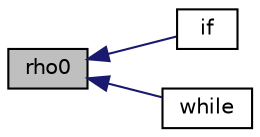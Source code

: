digraph "rho0"
{
  bgcolor="transparent";
  edge [fontname="Helvetica",fontsize="10",labelfontname="Helvetica",labelfontsize="10"];
  node [fontname="Helvetica",fontsize="10",shape=record];
  rankdir="LR";
  Node10 [label="rho0",height=0.2,width=0.4,color="black", fillcolor="grey75", style="filled", fontcolor="black"];
  Node10 -> Node11 [dir="back",color="midnightblue",fontsize="10",style="solid",fontname="Helvetica"];
  Node11 [label="if",height=0.2,width=0.4,color="black",URL="$a39197.html#a34a236e482c462dd9b59d2d7e5405e39"];
  Node10 -> Node12 [dir="back",color="midnightblue",fontsize="10",style="solid",fontname="Helvetica"];
  Node12 [label="while",height=0.2,width=0.4,color="black",URL="$a39299.html#ab13470e79e249d04c443bf59be9ff31d"];
}
